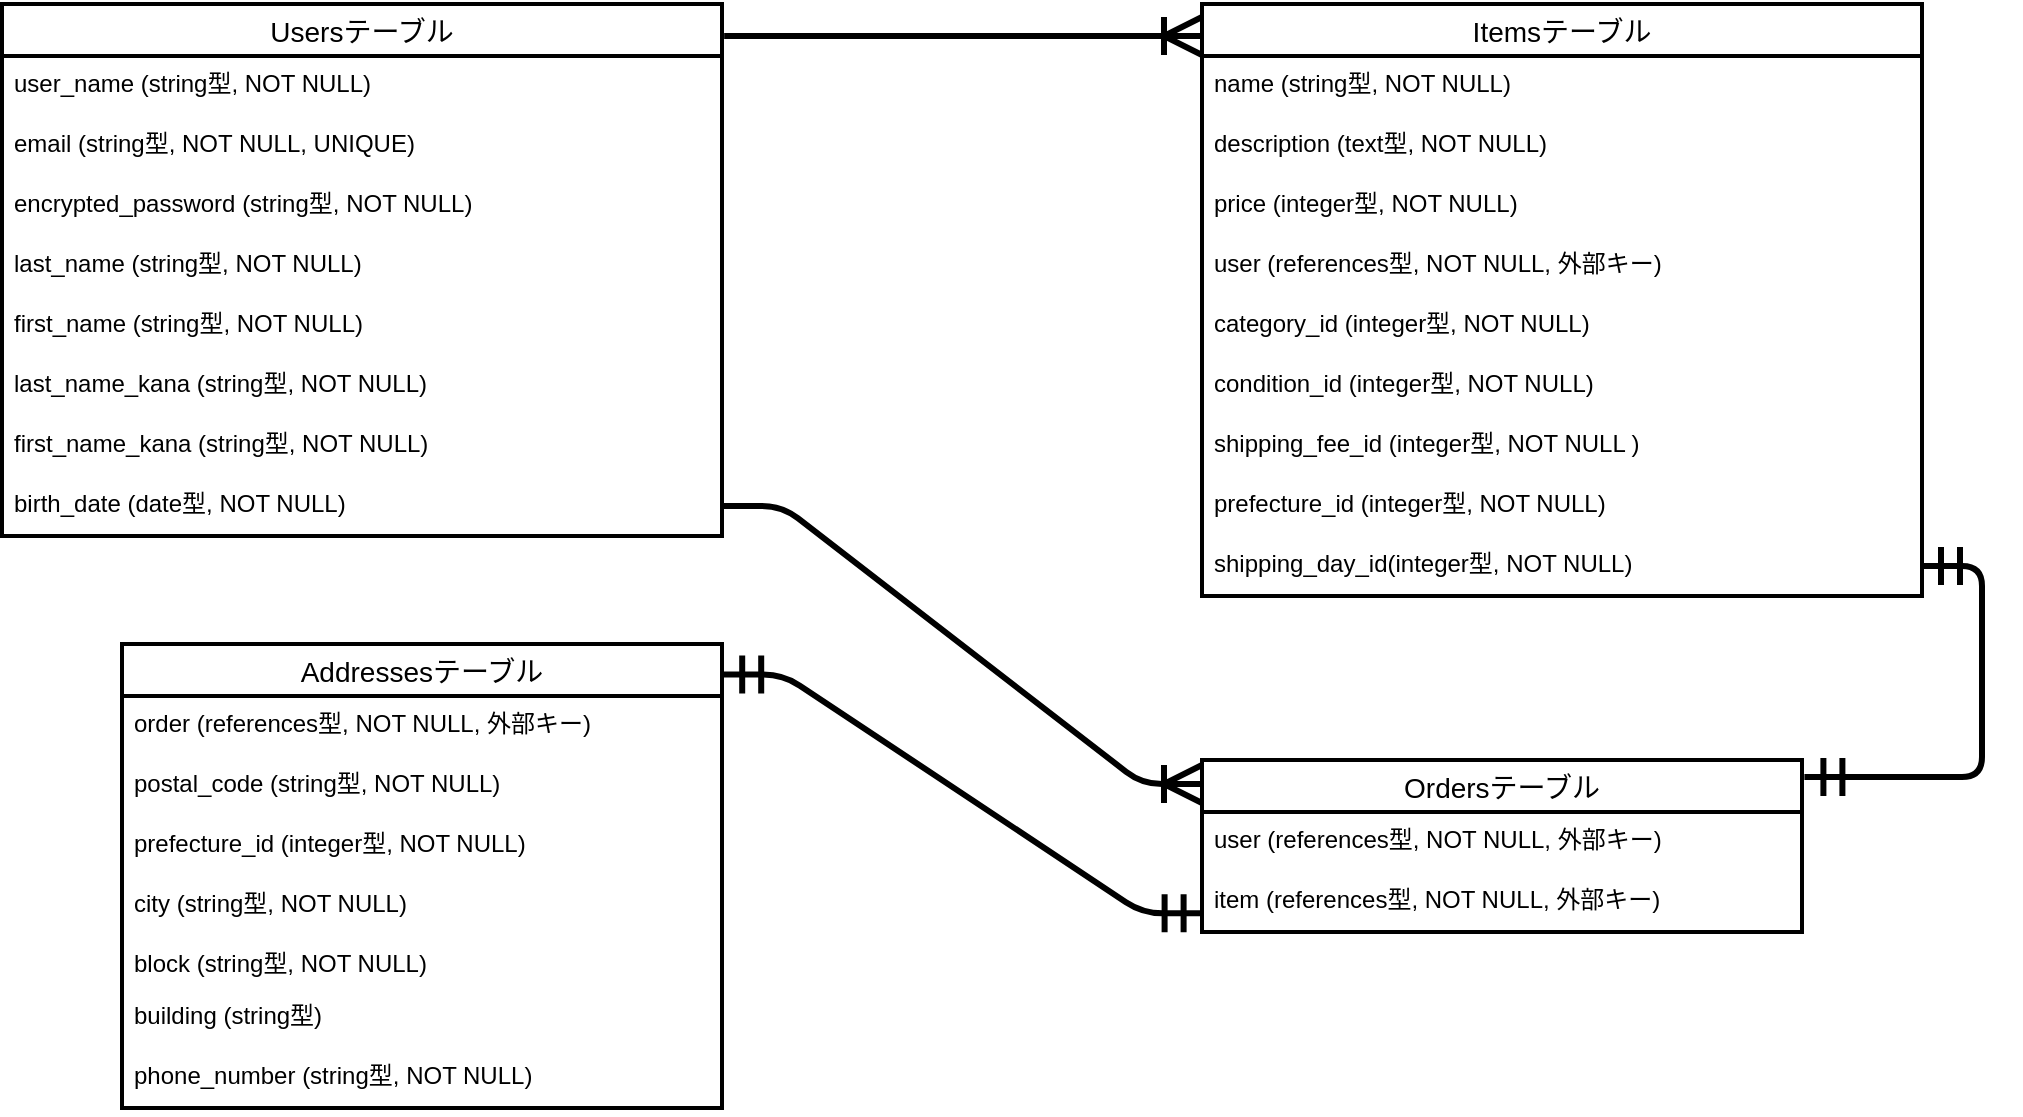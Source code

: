 <mxfile>
    <diagram id="J1jy3OZygqiRFJ_U--8_" name="ページ1">
        <mxGraphModel dx="906" dy="-171" grid="1" gridSize="10" guides="1" tooltips="1" connect="1" arrows="1" fold="1" page="0" pageScale="1" pageWidth="827" pageHeight="1169" background="none" math="0" shadow="0">
            <root>
                <mxCell id="0"/>
                <mxCell id="1" parent="0"/>
                <mxCell id="301" value="Usersテーブル" style="swimlane;fontStyle=0;childLayout=stackLayout;horizontal=1;startSize=26;horizontalStack=0;resizeParent=1;resizeParentMax=0;resizeLast=0;collapsible=1;marginBottom=0;align=center;fontSize=14;glass=0;strokeColor=default;strokeWidth=2;" parent="1" vertex="1">
                    <mxGeometry x="-360" y="840" width="360" height="266" as="geometry"/>
                </mxCell>
                <mxCell id="302" value="user_name (string型, NOT NULL)" style="text;strokeColor=none;fillColor=none;spacingLeft=4;spacingRight=4;overflow=hidden;rotatable=0;points=[[0,0.5],[1,0.5]];portConstraint=eastwest;fontSize=12;glass=0;strokeWidth=2;" parent="301" vertex="1">
                    <mxGeometry y="26" width="360" height="30" as="geometry"/>
                </mxCell>
                <mxCell id="303" value="email (string型, NOT NULL, UNIQUE)" style="text;strokeColor=none;fillColor=none;spacingLeft=4;spacingRight=4;overflow=hidden;rotatable=0;points=[[0,0.5],[1,0.5]];portConstraint=eastwest;fontSize=12;glass=0;strokeWidth=2;" parent="301" vertex="1">
                    <mxGeometry y="56" width="360" height="30" as="geometry"/>
                </mxCell>
                <mxCell id="304" value="encrypted_password (string型, NOT NULL)" style="text;strokeColor=none;fillColor=none;spacingLeft=4;spacingRight=4;overflow=hidden;rotatable=0;points=[[0,0.5],[1,0.5]];portConstraint=eastwest;fontSize=12;glass=0;strokeWidth=2;" parent="301" vertex="1">
                    <mxGeometry y="86" width="360" height="30" as="geometry"/>
                </mxCell>
                <mxCell id="311" value="last_name (string型, NOT NULL)" style="text;strokeColor=none;fillColor=none;spacingLeft=4;spacingRight=4;overflow=hidden;rotatable=0;points=[[0,0.5],[1,0.5]];portConstraint=eastwest;fontSize=12;glass=0;strokeWidth=2;" parent="301" vertex="1">
                    <mxGeometry y="116" width="360" height="30" as="geometry"/>
                </mxCell>
                <mxCell id="310" value="first_name (string型, NOT NULL) " style="text;strokeColor=none;fillColor=none;spacingLeft=4;spacingRight=4;overflow=hidden;rotatable=0;points=[[0,0.5],[1,0.5]];portConstraint=eastwest;fontSize=12;glass=0;strokeWidth=2;" parent="301" vertex="1">
                    <mxGeometry y="146" width="360" height="30" as="geometry"/>
                </mxCell>
                <mxCell id="309" value="last_name_kana (string型, NOT NULL)" style="text;strokeColor=none;fillColor=none;spacingLeft=4;spacingRight=4;overflow=hidden;rotatable=0;points=[[0,0.5],[1,0.5]];portConstraint=eastwest;fontSize=12;glass=0;strokeWidth=2;" parent="301" vertex="1">
                    <mxGeometry y="176" width="360" height="30" as="geometry"/>
                </mxCell>
                <mxCell id="314" value="first_name_kana (string型, NOT NULL)" style="text;strokeColor=none;fillColor=none;spacingLeft=4;spacingRight=4;overflow=hidden;rotatable=0;points=[[0,0.5],[1,0.5]];portConstraint=eastwest;fontSize=12;glass=0;strokeWidth=2;" parent="301" vertex="1">
                    <mxGeometry y="206" width="360" height="30" as="geometry"/>
                </mxCell>
                <mxCell id="313" value="birth_date (date型, NOT NULL) " style="text;strokeColor=none;fillColor=none;spacingLeft=4;spacingRight=4;overflow=hidden;rotatable=0;points=[[0,0.5],[1,0.5]];portConstraint=eastwest;fontSize=12;glass=0;strokeWidth=2;" parent="301" vertex="1">
                    <mxGeometry y="236" width="360" height="30" as="geometry"/>
                </mxCell>
                <mxCell id="305" value="Itemsテーブル" style="swimlane;fontStyle=0;childLayout=stackLayout;horizontal=1;startSize=26;horizontalStack=0;resizeParent=1;resizeParentMax=0;resizeLast=0;collapsible=1;marginBottom=0;align=center;fontSize=14;glass=0;strokeColor=default;strokeWidth=2;" parent="1" vertex="1">
                    <mxGeometry x="240" y="840" width="360" height="296" as="geometry"/>
                </mxCell>
                <mxCell id="306" value="name (string型, NOT NULL)" style="text;strokeColor=none;fillColor=none;spacingLeft=4;spacingRight=4;overflow=hidden;rotatable=0;points=[[0,0.5],[1,0.5]];portConstraint=eastwest;fontSize=12;glass=0;strokeWidth=2;" parent="305" vertex="1">
                    <mxGeometry y="26" width="360" height="30" as="geometry"/>
                </mxCell>
                <mxCell id="307" value="description (text型, NOT NULL)" style="text;strokeColor=none;fillColor=none;spacingLeft=4;spacingRight=4;overflow=hidden;rotatable=0;points=[[0,0.5],[1,0.5]];portConstraint=eastwest;fontSize=12;glass=0;strokeWidth=2;" parent="305" vertex="1">
                    <mxGeometry y="56" width="360" height="30" as="geometry"/>
                </mxCell>
                <mxCell id="308" value="price (integer型, NOT NULL)" style="text;strokeColor=none;fillColor=none;spacingLeft=4;spacingRight=4;overflow=hidden;rotatable=0;points=[[0,0.5],[1,0.5]];portConstraint=eastwest;fontSize=12;glass=0;strokeWidth=2;" parent="305" vertex="1">
                    <mxGeometry y="86" width="360" height="30" as="geometry"/>
                </mxCell>
                <mxCell id="321" value="user (references型, NOT NULL, 外部キー)" style="text;strokeColor=none;fillColor=none;spacingLeft=4;spacingRight=4;overflow=hidden;rotatable=0;points=[[0,0.5],[1,0.5]];portConstraint=eastwest;fontSize=12;glass=0;strokeWidth=2;" parent="305" vertex="1">
                    <mxGeometry y="116" width="360" height="30" as="geometry"/>
                </mxCell>
                <mxCell id="320" value="category_id (integer型, NOT NULL)" style="text;strokeColor=none;fillColor=none;spacingLeft=4;spacingRight=4;overflow=hidden;rotatable=0;points=[[0,0.5],[1,0.5]];portConstraint=eastwest;fontSize=12;glass=0;strokeWidth=2;" parent="305" vertex="1">
                    <mxGeometry y="146" width="360" height="30" as="geometry"/>
                </mxCell>
                <mxCell id="319" value="condition_id (integer型, NOT NULL)" style="text;strokeColor=none;fillColor=none;spacingLeft=4;spacingRight=4;overflow=hidden;rotatable=0;points=[[0,0.5],[1,0.5]];portConstraint=eastwest;fontSize=12;glass=0;strokeWidth=2;" parent="305" vertex="1">
                    <mxGeometry y="176" width="360" height="30" as="geometry"/>
                </mxCell>
                <mxCell id="318" value="shipping_fee_id (integer型, NOT NULL )" style="text;strokeColor=none;fillColor=none;spacingLeft=4;spacingRight=4;overflow=hidden;rotatable=0;points=[[0,0.5],[1,0.5]];portConstraint=eastwest;fontSize=12;glass=0;strokeWidth=2;" parent="305" vertex="1">
                    <mxGeometry y="206" width="360" height="30" as="geometry"/>
                </mxCell>
                <mxCell id="317" value="prefecture_id (integer型, NOT NULL)" style="text;strokeColor=none;fillColor=none;spacingLeft=4;spacingRight=4;overflow=hidden;rotatable=0;points=[[0,0.5],[1,0.5]];portConstraint=eastwest;fontSize=12;glass=0;strokeWidth=2;" parent="305" vertex="1">
                    <mxGeometry y="236" width="360" height="30" as="geometry"/>
                </mxCell>
                <mxCell id="316" value="shipping_day_id(integer型, NOT NULL)" style="text;strokeColor=none;fillColor=none;spacingLeft=4;spacingRight=4;overflow=hidden;rotatable=0;points=[[0,0.5],[1,0.5]];portConstraint=eastwest;fontSize=12;glass=0;strokeWidth=2;" parent="305" vertex="1">
                    <mxGeometry y="266" width="360" height="30" as="geometry"/>
                </mxCell>
                <mxCell id="322" value="Ordersテーブル" style="swimlane;fontStyle=0;childLayout=stackLayout;horizontal=1;startSize=26;horizontalStack=0;resizeParent=1;resizeParentMax=0;resizeLast=0;collapsible=1;marginBottom=0;align=center;fontSize=14;glass=0;strokeColor=default;strokeWidth=2;" parent="1" vertex="1">
                    <mxGeometry x="240" y="1218" width="300" height="86" as="geometry"/>
                </mxCell>
                <mxCell id="323" value="user (references型, NOT NULL, 外部キー)" style="text;strokeColor=none;fillColor=none;spacingLeft=4;spacingRight=4;overflow=hidden;rotatable=0;points=[[0,0.5],[1,0.5]];portConstraint=eastwest;fontSize=12;glass=0;strokeWidth=2;" parent="322" vertex="1">
                    <mxGeometry y="26" width="300" height="30" as="geometry"/>
                </mxCell>
                <mxCell id="324" value="item (references型, NOT NULL, 外部キー)" style="text;strokeColor=none;fillColor=none;spacingLeft=4;spacingRight=4;overflow=hidden;rotatable=0;points=[[0,0.5],[1,0.5]];portConstraint=eastwest;fontSize=12;glass=0;strokeWidth=2;" parent="322" vertex="1">
                    <mxGeometry y="56" width="300" height="30" as="geometry"/>
                </mxCell>
                <mxCell id="335" value="Addressesテーブル" style="swimlane;fontStyle=0;childLayout=stackLayout;horizontal=1;startSize=26;horizontalStack=0;resizeParent=1;resizeParentMax=0;resizeLast=0;collapsible=1;marginBottom=0;align=center;fontSize=14;glass=0;strokeColor=default;strokeWidth=2;" parent="1" vertex="1">
                    <mxGeometry x="-300" y="1160" width="300" height="232" as="geometry"/>
                </mxCell>
                <mxCell id="337" value="order (references型, NOT NULL, 外部キー)" style="text;strokeColor=none;fillColor=none;spacingLeft=4;spacingRight=4;overflow=hidden;rotatable=0;points=[[0,0.5],[1,0.5]];portConstraint=eastwest;fontSize=12;glass=0;strokeWidth=2;" parent="335" vertex="1">
                    <mxGeometry y="26" width="300" height="30" as="geometry"/>
                </mxCell>
                <mxCell id="338" value="postal_code (string型, NOT NULL)" style="text;strokeColor=none;fillColor=none;spacingLeft=4;spacingRight=4;overflow=hidden;rotatable=0;points=[[0,0.5],[1,0.5]];portConstraint=eastwest;fontSize=12;glass=0;strokeWidth=2;" parent="335" vertex="1">
                    <mxGeometry y="56" width="300" height="30" as="geometry"/>
                </mxCell>
                <mxCell id="339" value="prefecture_id (integer型, NOT NULL)" style="text;strokeColor=none;fillColor=none;spacingLeft=4;spacingRight=4;overflow=hidden;rotatable=0;points=[[0,0.5],[1,0.5]];portConstraint=eastwest;fontSize=12;glass=0;strokeWidth=2;" parent="335" vertex="1">
                    <mxGeometry y="86" width="300" height="30" as="geometry"/>
                </mxCell>
                <mxCell id="340" value="city (string型, NOT NULL)" style="text;strokeColor=none;fillColor=none;spacingLeft=4;spacingRight=4;overflow=hidden;rotatable=0;points=[[0,0.5],[1,0.5]];portConstraint=eastwest;fontSize=12;glass=0;strokeWidth=2;" parent="335" vertex="1">
                    <mxGeometry y="116" width="300" height="30" as="geometry"/>
                </mxCell>
                <mxCell id="341" value="block (string型, NOT NULL)" style="text;strokeColor=none;fillColor=none;spacingLeft=4;spacingRight=4;overflow=hidden;rotatable=0;points=[[0,0.5],[1,0.5]];portConstraint=eastwest;fontSize=12;glass=0;strokeWidth=2;" parent="335" vertex="1">
                    <mxGeometry y="146" width="300" height="26" as="geometry"/>
                </mxCell>
                <mxCell id="342" value="building (string型)" style="text;strokeColor=none;fillColor=none;spacingLeft=4;spacingRight=4;overflow=hidden;rotatable=0;points=[[0,0.5],[1,0.5]];portConstraint=eastwest;fontSize=12;glass=0;strokeWidth=2;" parent="335" vertex="1">
                    <mxGeometry y="172" width="300" height="30" as="geometry"/>
                </mxCell>
                <mxCell id="344" value="phone_number (string型, NOT NULL)" style="text;strokeColor=none;fillColor=none;spacingLeft=4;spacingRight=4;overflow=hidden;rotatable=0;points=[[0,0.5],[1,0.5]];portConstraint=eastwest;fontSize=12;glass=0;strokeWidth=2;" parent="335" vertex="1">
                    <mxGeometry y="202" width="300" height="30" as="geometry"/>
                </mxCell>
                <mxCell id="345" value="" style="edgeStyle=entityRelationEdgeStyle;fontSize=12;html=1;endArrow=ERoneToMany;rounded=1;strokeColor=default;strokeWidth=3;startSize=15;endSize=15;sourcePerimeterSpacing=0;targetPerimeterSpacing=0;exitX=1.003;exitY=0.06;exitDx=0;exitDy=0;exitPerimeter=0;entryX=0;entryY=0.054;entryDx=0;entryDy=0;entryPerimeter=0;" parent="1" source="301" target="305" edge="1">
                    <mxGeometry width="100" height="100" relative="1" as="geometry">
                        <mxPoint x="-150" y="620" as="sourcePoint"/>
                        <mxPoint x="80" y="570" as="targetPoint"/>
                    </mxGeometry>
                </mxCell>
                <mxCell id="353" value="" style="edgeStyle=entityRelationEdgeStyle;fontSize=12;html=1;endArrow=ERmandOne;startArrow=ERmandOne;rounded=1;strokeColor=default;strokeWidth=3;startSize=15;endSize=15;sourcePerimeterSpacing=0;targetPerimeterSpacing=0;entryX=1.004;entryY=0.099;entryDx=0;entryDy=0;entryPerimeter=0;" parent="1" target="322" edge="1">
                    <mxGeometry width="100" height="100" relative="1" as="geometry">
                        <mxPoint x="600" y="1121" as="sourcePoint"/>
                        <mxPoint x="780" y="1110" as="targetPoint"/>
                    </mxGeometry>
                </mxCell>
                <mxCell id="354" value="" style="edgeStyle=entityRelationEdgeStyle;fontSize=12;html=1;endArrow=ERoneToMany;rounded=1;strokeColor=default;strokeWidth=3;startSize=15;endSize=15;sourcePerimeterSpacing=0;targetPerimeterSpacing=0;exitX=1;exitY=0.5;exitDx=0;exitDy=0;" parent="1" source="313" edge="1">
                    <mxGeometry width="100" height="100" relative="1" as="geometry">
                        <mxPoint x="10" y="1090" as="sourcePoint"/>
                        <mxPoint x="240" y="1230" as="targetPoint"/>
                    </mxGeometry>
                </mxCell>
                <mxCell id="355" value="" style="edgeStyle=entityRelationEdgeStyle;fontSize=12;html=1;endArrow=ERmandOne;startArrow=ERmandOne;rounded=1;strokeColor=default;strokeWidth=3;startSize=15;endSize=15;sourcePerimeterSpacing=0;targetPerimeterSpacing=0;entryX=1.002;entryY=0.066;entryDx=0;entryDy=0;entryPerimeter=0;exitX=0.001;exitY=0.687;exitDx=0;exitDy=0;exitPerimeter=0;" parent="1" source="324" target="335" edge="1">
                    <mxGeometry width="100" height="100" relative="1" as="geometry">
                        <mxPoint x="240" y="1294" as="sourcePoint"/>
                        <mxPoint x="-160.6" y="1085.616" as="targetPoint"/>
                    </mxGeometry>
                </mxCell>
            </root>
        </mxGraphModel>
    </diagram>
</mxfile>